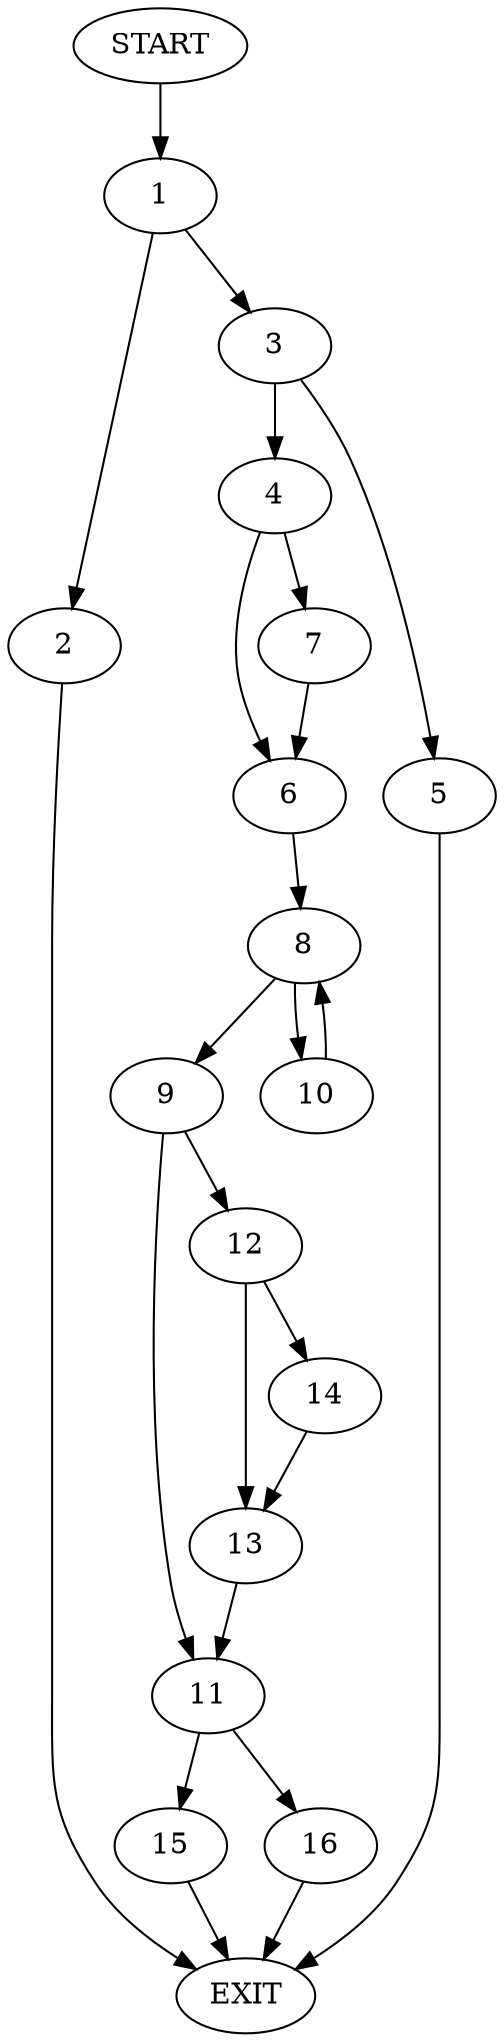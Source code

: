 digraph {
0 [label="START"]
17 [label="EXIT"]
0 -> 1
1 -> 2
1 -> 3
3 -> 4
3 -> 5
2 -> 17
5 -> 17
4 -> 6
4 -> 7
7 -> 6
6 -> 8
8 -> 9
8 -> 10
9 -> 11
9 -> 12
10 -> 8
12 -> 13
12 -> 14
11 -> 15
11 -> 16
13 -> 11
14 -> 13
15 -> 17
16 -> 17
}
